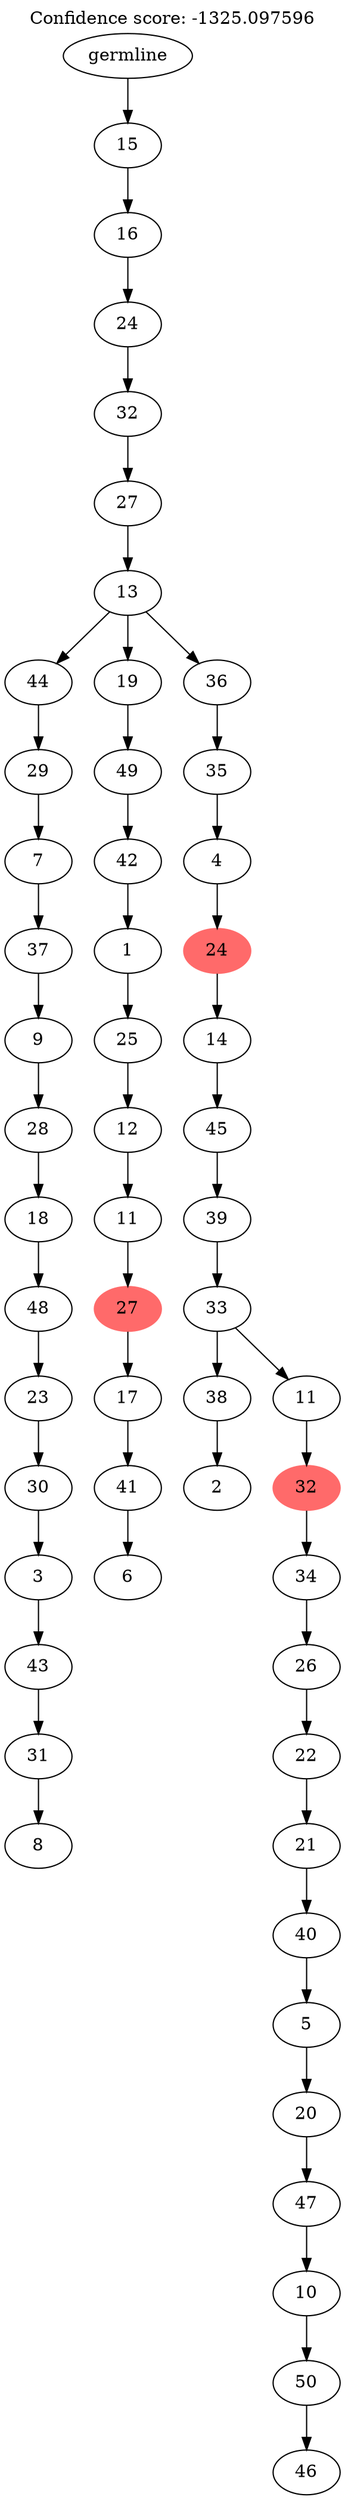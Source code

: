 digraph g {
	"53" -> "54";
	"54" [label="8"];
	"52" -> "53";
	"53" [label="31"];
	"51" -> "52";
	"52" [label="43"];
	"50" -> "51";
	"51" [label="3"];
	"49" -> "50";
	"50" [label="30"];
	"48" -> "49";
	"49" [label="23"];
	"47" -> "48";
	"48" [label="48"];
	"46" -> "47";
	"47" [label="18"];
	"45" -> "46";
	"46" [label="28"];
	"44" -> "45";
	"45" [label="9"];
	"43" -> "44";
	"44" [label="37"];
	"42" -> "43";
	"43" [label="7"];
	"41" -> "42";
	"42" [label="29"];
	"39" -> "40";
	"40" [label="6"];
	"38" -> "39";
	"39" [label="41"];
	"37" -> "38";
	"38" [label="17"];
	"36" -> "37";
	"37" [color=indianred1, style=filled, label="27"];
	"35" -> "36";
	"36" [label="11"];
	"34" -> "35";
	"35" [label="12"];
	"33" -> "34";
	"34" [label="25"];
	"32" -> "33";
	"33" [label="1"];
	"31" -> "32";
	"32" [label="42"];
	"30" -> "31";
	"31" [label="49"];
	"28" -> "29";
	"29" [label="2"];
	"26" -> "27";
	"27" [label="46"];
	"25" -> "26";
	"26" [label="50"];
	"24" -> "25";
	"25" [label="10"];
	"23" -> "24";
	"24" [label="47"];
	"22" -> "23";
	"23" [label="20"];
	"21" -> "22";
	"22" [label="5"];
	"20" -> "21";
	"21" [label="40"];
	"19" -> "20";
	"20" [label="21"];
	"18" -> "19";
	"19" [label="22"];
	"17" -> "18";
	"18" [label="26"];
	"16" -> "17";
	"17" [label="34"];
	"15" -> "16";
	"16" [color=indianred1, style=filled, label="32"];
	"14" -> "15";
	"15" [label="11"];
	"14" -> "28";
	"28" [label="38"];
	"13" -> "14";
	"14" [label="33"];
	"12" -> "13";
	"13" [label="39"];
	"11" -> "12";
	"12" [label="45"];
	"10" -> "11";
	"11" [label="14"];
	"9" -> "10";
	"10" [color=indianred1, style=filled, label="24"];
	"8" -> "9";
	"9" [label="4"];
	"7" -> "8";
	"8" [label="35"];
	"6" -> "7";
	"7" [label="36"];
	"6" -> "30";
	"30" [label="19"];
	"6" -> "41";
	"41" [label="44"];
	"5" -> "6";
	"6" [label="13"];
	"4" -> "5";
	"5" [label="27"];
	"3" -> "4";
	"4" [label="32"];
	"2" -> "3";
	"3" [label="24"];
	"1" -> "2";
	"2" [label="16"];
	"0" -> "1";
	"1" [label="15"];
	"0" [label="germline"];
	labelloc="t";
	label="Confidence score: -1325.097596";
}

